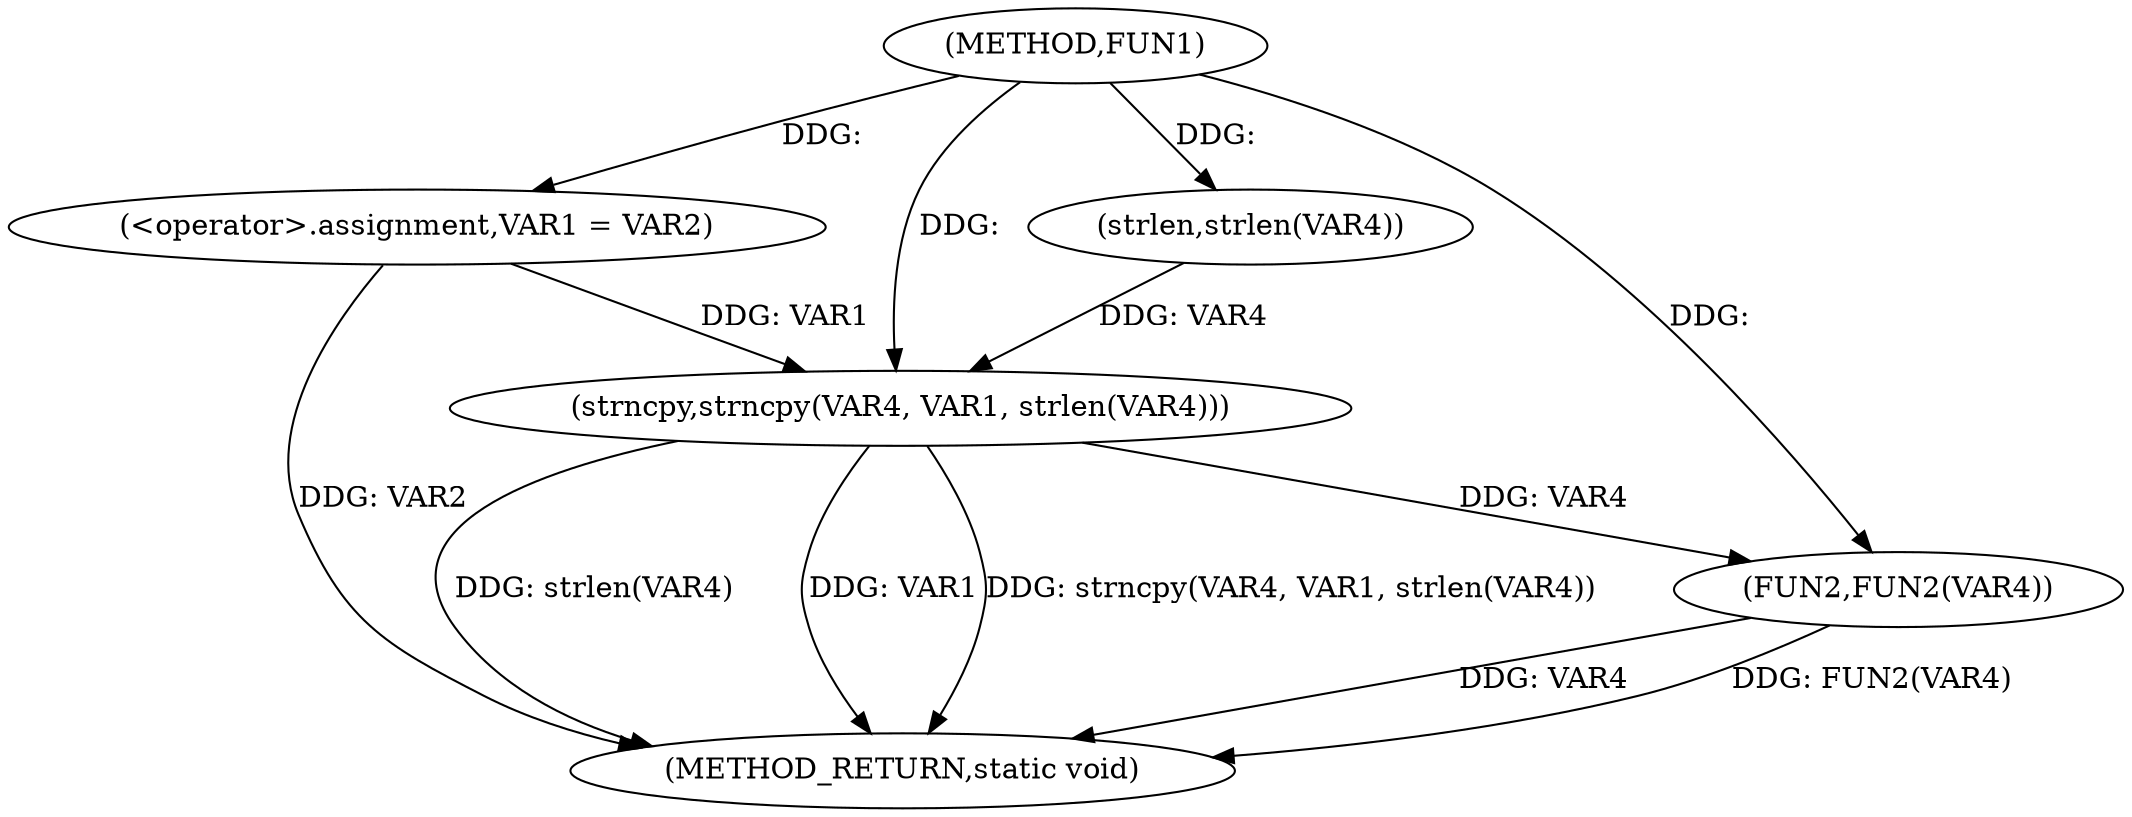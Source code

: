 digraph FUN1 {  
"1000100" [label = "(METHOD,FUN1)" ]
"1000118" [label = "(METHOD_RETURN,static void)" ]
"1000106" [label = "(<operator>.assignment,VAR1 = VAR2)" ]
"1000111" [label = "(strncpy,strncpy(VAR4, VAR1, strlen(VAR4)))" ]
"1000114" [label = "(strlen,strlen(VAR4))" ]
"1000116" [label = "(FUN2,FUN2(VAR4))" ]
  "1000116" -> "1000118"  [ label = "DDG: VAR4"] 
  "1000106" -> "1000118"  [ label = "DDG: VAR2"] 
  "1000111" -> "1000118"  [ label = "DDG: strlen(VAR4)"] 
  "1000111" -> "1000118"  [ label = "DDG: VAR1"] 
  "1000111" -> "1000118"  [ label = "DDG: strncpy(VAR4, VAR1, strlen(VAR4))"] 
  "1000116" -> "1000118"  [ label = "DDG: FUN2(VAR4)"] 
  "1000100" -> "1000106"  [ label = "DDG: "] 
  "1000114" -> "1000111"  [ label = "DDG: VAR4"] 
  "1000100" -> "1000111"  [ label = "DDG: "] 
  "1000106" -> "1000111"  [ label = "DDG: VAR1"] 
  "1000100" -> "1000114"  [ label = "DDG: "] 
  "1000111" -> "1000116"  [ label = "DDG: VAR4"] 
  "1000100" -> "1000116"  [ label = "DDG: "] 
}
